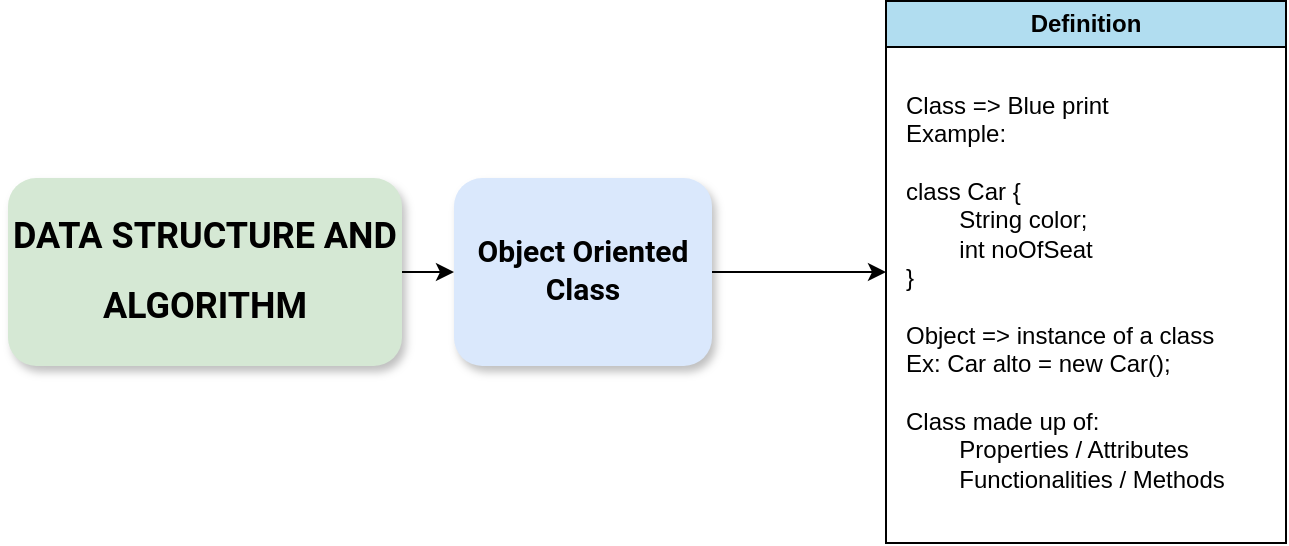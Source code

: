 <mxfile version="21.7.0" type="github">
  <diagram name="Page-1" id="gbp8BnoYTopGR79soo97">
    <mxGraphModel dx="2059" dy="702" grid="0" gridSize="10" guides="1" tooltips="1" connect="1" arrows="1" fold="1" page="0" pageScale="1" pageWidth="850" pageHeight="1100" math="0" shadow="0">
      <root>
        <mxCell id="0" />
        <mxCell id="1" parent="0" />
        <mxCell id="2mU9TKdwustbTcXItgBq-1" style="edgeStyle=orthogonalEdgeStyle;rounded=0;orthogonalLoop=1;jettySize=auto;html=1;entryX=0;entryY=0.5;entryDx=0;entryDy=0;" edge="1" parent="1" source="2mU9TKdwustbTcXItgBq-2" target="2mU9TKdwustbTcXItgBq-5">
          <mxGeometry relative="1" as="geometry" />
        </mxCell>
        <mxCell id="2mU9TKdwustbTcXItgBq-2" value="&lt;p style=&quot;line-height: 142%;&quot;&gt;&lt;b&gt;&lt;font data-font-src=&quot;https://fonts.googleapis.com/css?family=Roboto&quot; face=&quot;Roboto&quot; style=&quot;font-size: 15px;&quot;&gt;Object Oriented Class&lt;/font&gt;&lt;/b&gt;&lt;/p&gt;" style="rounded=1;whiteSpace=wrap;html=1;fillColor=#dae8fc;strokeColor=none;shadow=1;treeFolding=1;movable=1;resizable=1;rotatable=1;deletable=1;editable=1;locked=0;connectable=1;" vertex="1" parent="1">
          <mxGeometry x="-215" y="135" width="129" height="94" as="geometry" />
        </mxCell>
        <mxCell id="2mU9TKdwustbTcXItgBq-3" style="edgeStyle=orthogonalEdgeStyle;rounded=0;orthogonalLoop=1;jettySize=auto;html=1;" edge="1" parent="1" source="2mU9TKdwustbTcXItgBq-4" target="2mU9TKdwustbTcXItgBq-2">
          <mxGeometry relative="1" as="geometry" />
        </mxCell>
        <UserObject label="&lt;p style=&quot;line-height: 260%;&quot;&gt;&lt;b&gt;&lt;font data-font-src=&quot;https://fonts.googleapis.com/css?family=Roboto&quot; face=&quot;Roboto&quot; style=&quot;font-size: 18px;&quot;&gt;DATA STRUCTURE AND ALGORITHM&lt;/font&gt;&lt;/b&gt;&lt;/p&gt;" id="2mU9TKdwustbTcXItgBq-4">
          <mxCell style="rounded=1;whiteSpace=wrap;html=1;fillColor=#d5e8d4;strokeColor=none;shadow=1;treeFolding=1;editable=1;movable=1;resizable=1;rotatable=1;deletable=1;locked=0;connectable=1;" vertex="1" parent="1">
            <mxGeometry x="-438" y="135" width="197" height="94" as="geometry" />
          </mxCell>
        </UserObject>
        <mxCell id="2mU9TKdwustbTcXItgBq-5" value="Definition" style="swimlane;whiteSpace=wrap;html=1;fillColor=#b1ddf0;strokeColor=default;swimlaneFillColor=#FFFFFF;gradientColor=none;" vertex="1" parent="1">
          <mxGeometry x="1" y="46.5" width="200" height="271" as="geometry" />
        </mxCell>
        <mxCell id="2mU9TKdwustbTcXItgBq-6" value="Class =&amp;gt; Blue print&lt;br&gt;Example:&lt;br&gt;&lt;br&gt;class Car {&lt;br&gt;&lt;span style=&quot;white-space: pre;&quot;&gt;&#x9;&lt;/span&gt;String color;&lt;br&gt;&lt;span style=&quot;white-space: pre;&quot;&gt;&#x9;&lt;/span&gt;int noOfSeat&lt;br&gt;}&lt;br&gt;&lt;br&gt;Object =&amp;gt; instance of a class&lt;br&gt;Ex: Car alto = new Car();&lt;br&gt;&lt;br&gt;Class made up of:&lt;br&gt;&lt;span style=&quot;white-space: pre;&quot;&gt;&#x9;&lt;/span&gt;Properties / Attributes&lt;br&gt;&lt;span style=&quot;white-space: pre;&quot;&gt;&#x9;&lt;/span&gt;Functionalities / Methods" style="text;html=1;align=left;verticalAlign=middle;resizable=0;points=[];autosize=1;strokeColor=none;fillColor=none;" vertex="1" parent="2mU9TKdwustbTcXItgBq-5">
          <mxGeometry x="8" y="38" width="177" height="214" as="geometry" />
        </mxCell>
      </root>
    </mxGraphModel>
  </diagram>
</mxfile>
